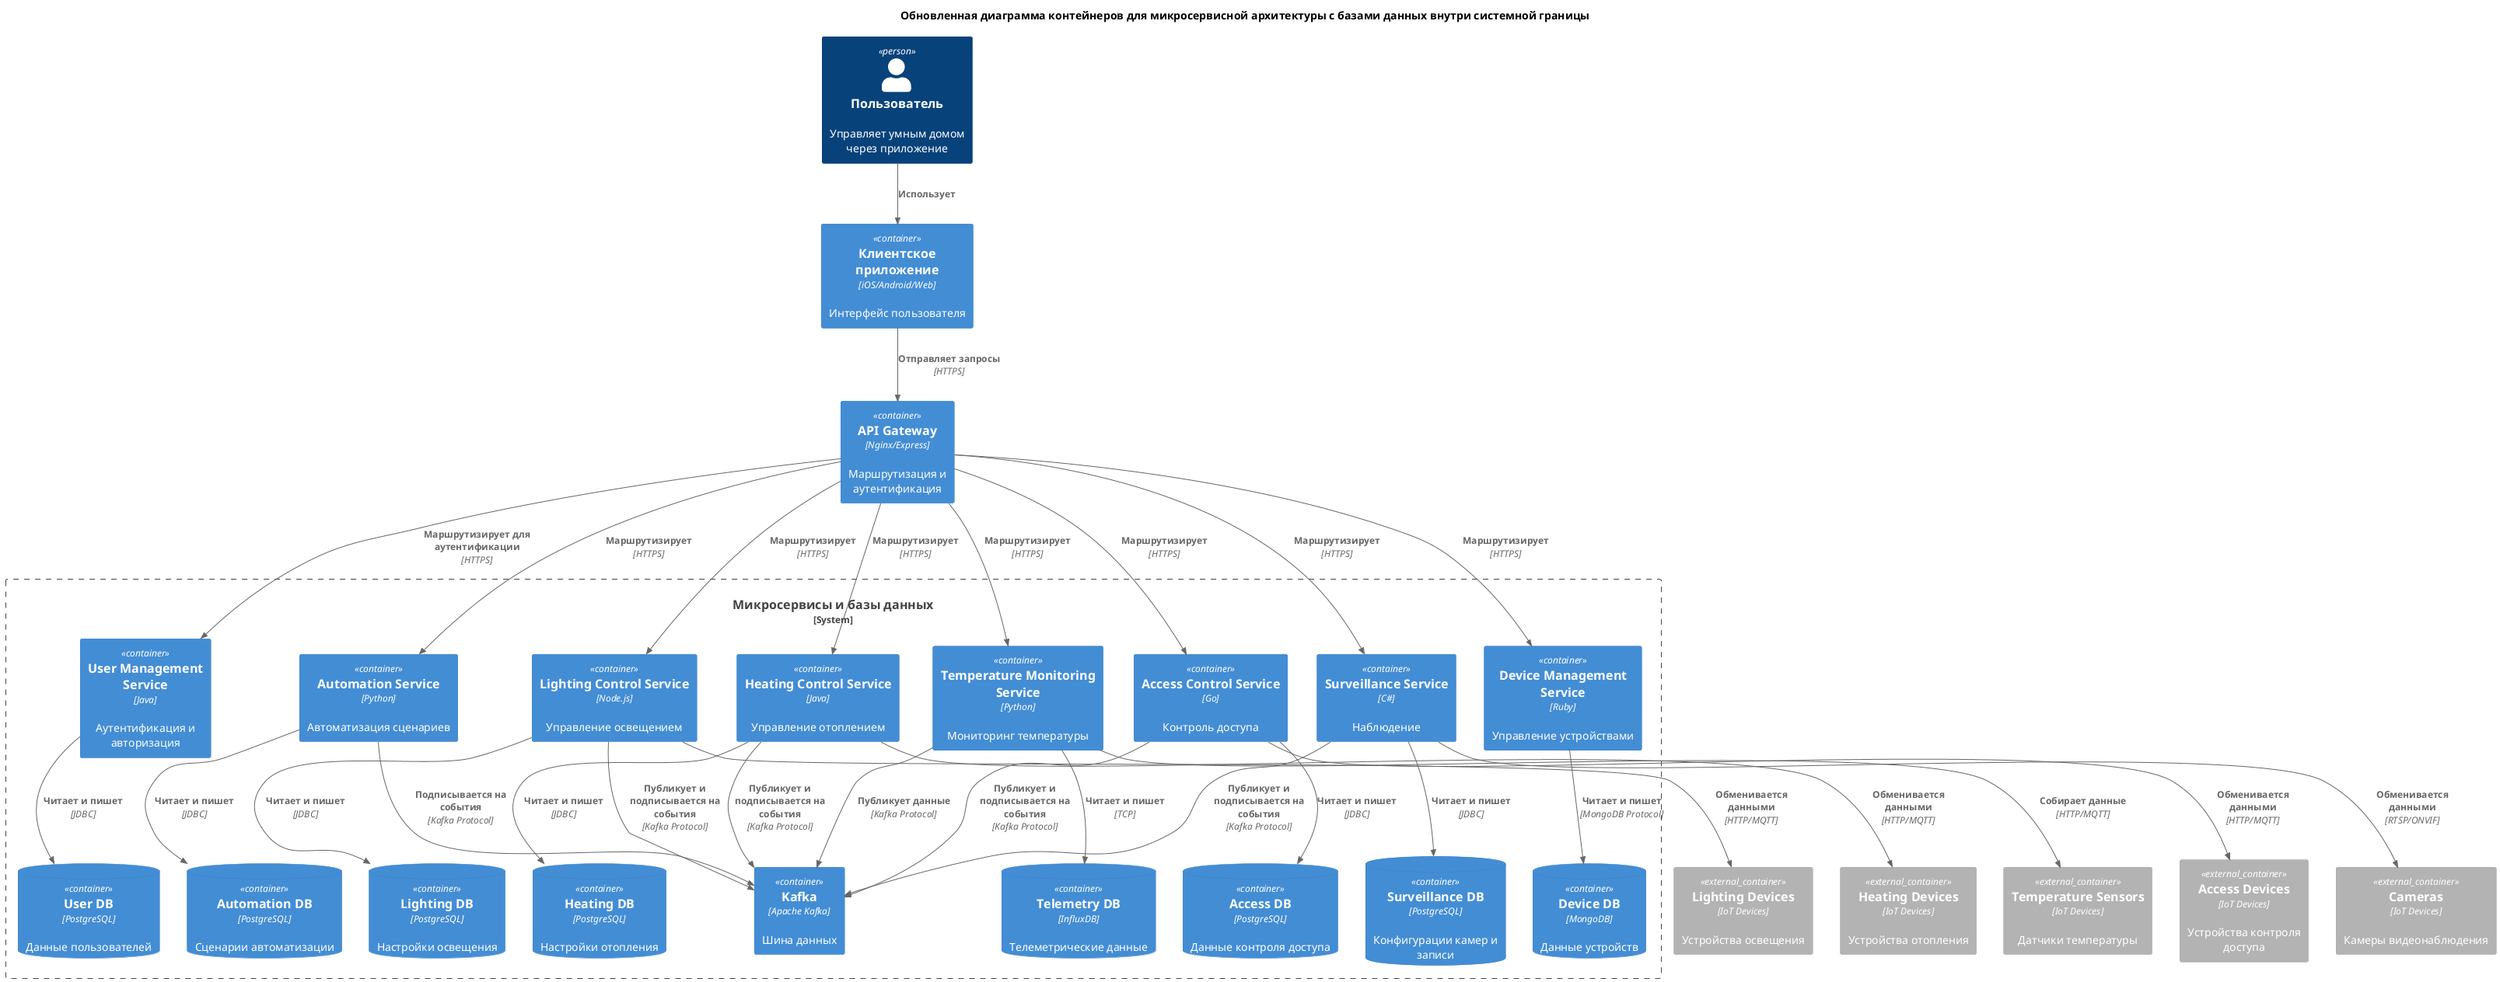 @startuml
!include <C4/C4>
!include <C4/C4_Context>
!include <C4/C4_Container>

title Обновленная диаграмма контейнеров для микросервисной архитектуры с базами данных внутри системной границы

Person(user, "Пользователь", "Управляет умным домом через приложение")

Container(clientApp, "Клиентское приложение", "iOS/Android/Web", "Интерфейс пользователя")
Container(apiGateway, "API Gateway", "Nginx/Express", "Маршрутизация и аутентификация")

System_Boundary("SmartHomeSystem", "Микросервисы и базы данных") {
    Container(userService, "User Management Service", "Java", "Аутентификация и авторизация")
    Container(heatingService, "Heating Control Service", "Java", "Управление отоплением")
    Container(tempService, "Temperature Monitoring Service", "Python", "Мониторинг температуры")
    Container(lightingService, "Lighting Control Service", "Node.js", "Управление освещением")
    Container(accessService, "Access Control Service", "Go", "Контроль доступа")
    Container(surveillanceService, "Surveillance Service", "C#", "Наблюдение")
    Container(deviceService, "Device Management Service", "Ruby", "Управление устройствами")
    Container(automationService, "Automation Service", "Python", "Автоматизация сценариев")

    ContainerDb(userDb, "User DB", "PostgreSQL", "Данные пользователей")
    ContainerDb(deviceDb, "Device DB", "MongoDB", "Данные устройств")
    ContainerDb(automationDb, "Automation DB", "PostgreSQL", "Сценарии автоматизации")
    ContainerDb(telemetryDb, "Telemetry DB", "InfluxDB", "Телеметрические данные")
    ContainerDb(heatingDb, "Heating DB", "PostgreSQL", "Настройки отопления")
    ContainerDb(lightingDb, "Lighting DB", "PostgreSQL", "Настройки освещения")
    ContainerDb(accessDb, "Access DB", "PostgreSQL", "Данные контроля доступа")
    ContainerDb(surveillanceDb, "Surveillance DB", "PostgreSQL", "Конфигурации камер и записи")

    Container(kafka, "Kafka", "Apache Kafka", "Шина данных")
}

Container_Ext(heatingDevices, "Heating Devices", "IoT Devices", "Устройства отопления")
Container_Ext(tempSensors, "Temperature Sensors", "IoT Devices", "Датчики температуры")
Container_Ext(lightingDevices, "Lighting Devices", "IoT Devices", "Устройства освещения")
Container_Ext(accessDevices, "Access Devices", "IoT Devices", "Устройства контроля доступа")
Container_Ext(cameras, "Cameras", "IoT Devices", "Камеры видеонаблюдения")

Rel(user, clientApp, "Использует")
Rel(clientApp, apiGateway, "Отправляет запросы", "HTTPS")

Rel(apiGateway, userService, "Маршрутизирует для аутентификации", "HTTPS")
Rel(apiGateway, heatingService, "Маршрутизирует", "HTTPS")
Rel(apiGateway, tempService, "Маршрутизирует", "HTTPS")
Rel(apiGateway, lightingService, "Маршрутизирует", "HTTPS")
Rel(apiGateway, accessService, "Маршрутизирует", "HTTPS")
Rel(apiGateway, surveillanceService, "Маршрутизирует", "HTTPS")
Rel(apiGateway, deviceService, "Маршрутизирует", "HTTPS")
Rel(apiGateway, automationService, "Маршрутизирует", "HTTPS")

Rel(userService, userDb, "Читает и пишет", "JDBC")
Rel(deviceService, deviceDb, "Читает и пишет", "MongoDB Protocol")
Rel(automationService, automationDb, "Читает и пишет", "JDBC")
Rel(tempService, telemetryDb, "Читает и пишет", "TCP")
Rel(heatingService, heatingDb, "Читает и пишет", "JDBC")
Rel(lightingService, lightingDb, "Читает и пишет", "JDBC")
Rel(accessService, accessDb, "Читает и пишет", "JDBC")
Rel(surveillanceService, surveillanceDb, "Читает и пишет", "JDBC")

Rel(heatingService, kafka, "Публикует и подписывается на события", "Kafka Protocol")
Rel(tempService, kafka, "Публикует данные", "Kafka Protocol")
Rel(lightingService, kafka, "Публикует и подписывается на события", "Kafka Protocol")
Rel(accessService, kafka, "Публикует и подписывается на события", "Kafka Protocol")
Rel(surveillanceService, kafka, "Публикует и подписывается на события", "Kafka Protocol")
Rel(automationService, kafka, "Подписывается на события", "Kafka Protocol")

Rel(heatingService, heatingDevices, "Обменивается данными", "HTTP/MQTT")
Rel(tempService, tempSensors, "Собирает данные", "HTTP/MQTT")
Rel(lightingService, lightingDevices, "Обменивается данными", "HTTP/MQTT")
Rel(accessService, accessDevices, "Обменивается данными", "HTTP/MQTT")
Rel(surveillanceService, cameras, "Обменивается данными", "RTSP/ONVIF")

@enduml
